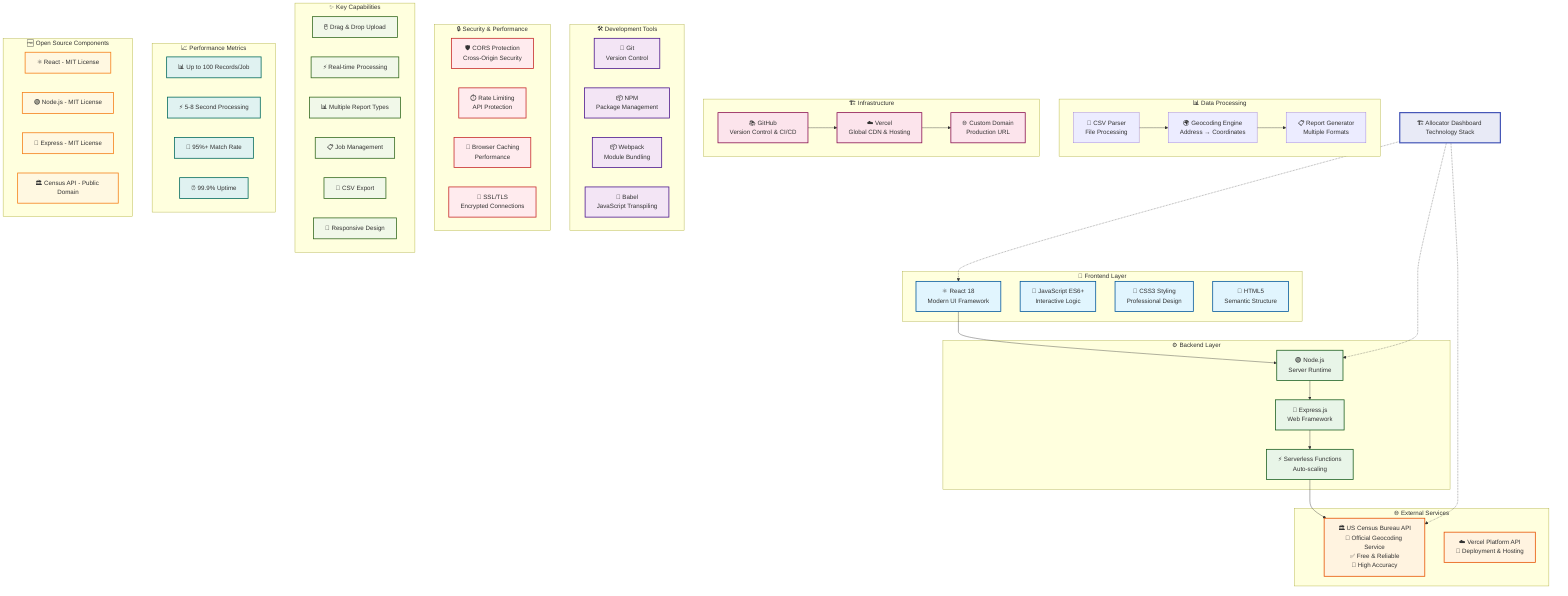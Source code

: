 graph TB
    %% Title
    TITLE[🏗️ Allocator Dashboard Technology Stack]
    
    %% Frontend Technologies
    subgraph "🎨 Frontend Layer"
        REACT[⚛️ React 18<br/>Modern UI Framework]
        JAVASCRIPT[📜 JavaScript ES6+<br/>Interactive Logic]
        CSS[🎨 CSS3 Styling<br/>Professional Design]
        HTML[📄 HTML5<br/>Semantic Structure]
    end
    
    %% Backend Technologies
    subgraph "⚙️ Backend Layer"
        NODEJS[🟢 Node.js<br/>Server Runtime]
        EXPRESS[🚀 Express.js<br/>Web Framework]
        SERVERLESS[⚡ Serverless Functions<br/>Auto-scaling]
    end
    
    %% External APIs
    subgraph "🌐 External Services"
        CENSUS_API[🏛️ US Census Bureau API<br/>📍 Official Geocoding Service<br/>✅ Free & Reliable<br/>🎯 High Accuracy]
        VERCEL_API[☁️ Vercel Platform API<br/>🚀 Deployment & Hosting]
    end
    
    %% Data Processing
    subgraph "📊 Data Processing"
        CSV_PARSER[📄 CSV Parser<br/>File Processing]
        GEOCODER[🌍 Geocoding Engine<br/>Address → Coordinates]
        REPORT_GEN[📋 Report Generator<br/>Multiple Formats]
    end
    
    %% Infrastructure
    subgraph "🏗️ Infrastructure"
        VERCEL[☁️ Vercel<br/>Global CDN & Hosting]
        GITHUB[📚 GitHub<br/>Version Control & CI/CD]
        DOMAIN[🌐 Custom Domain<br/>Production URL]
    end
    
    %% Development Tools
    subgraph "🛠️ Development Tools"
        GIT[📝 Git<br/>Version Control]
        NPM[📦 NPM<br/>Package Management]
        WEBPACK[📦 Webpack<br/>Module Bundling]
        BABEL[🔄 Babel<br/>JavaScript Transpiling]
    end
    
    %% Security & Performance
    subgraph "🔒 Security & Performance"
        CORS[🛡️ CORS Protection<br/>Cross-Origin Security]
        RATE_LIMIT[⏱️ Rate Limiting<br/>API Protection]
        CACHING[💾 Browser Caching<br/>Performance]
        SSL[🔐 SSL/TLS<br/>Encrypted Connections]
    end
    
    %% Data Flow
    REACT --> NODEJS
    NODEJS --> EXPRESS
    EXPRESS --> SERVERLESS
    SERVERLESS --> CENSUS_API
    
    CSV_PARSER --> GEOCODER
    GEOCODER --> REPORT_GEN
    
    GITHUB --> VERCEL
    VERCEL --> DOMAIN
    
    %% Key Features
    subgraph "✨ Key Capabilities"
        DRAG_DROP[🖱️ Drag & Drop Upload]
        REAL_TIME[⚡ Real-time Processing]
        MULTI_REPORT[📊 Multiple Report Types]
        JOB_MGMT[📋 Job Management]
        CSV_EXPORT[💾 CSV Export]
        RESPONSIVE[📱 Responsive Design]
    end
    
    %% Performance Metrics
    subgraph "📈 Performance Metrics"
        RECORDS[📊 Up to 100 Records/Job]
        SPEED[⚡ 5-8 Second Processing]
        ACCURACY[🎯 95%+ Match Rate]
        UPTIME[⏰ 99.9% Uptime]
    end
    
    %% Open Source Components
    subgraph "🆓 Open Source Components"
        REACT_OS[⚛️ React - MIT License]
        NODE_OS[🟢 Node.js - MIT License]
        EXPRESS_OS[🚀 Express - MIT License]
        CENSUS_OS[🏛️ Census API - Public Domain]
    end
    
    %% Connections
    TITLE -.-> REACT
    TITLE -.-> NODEJS
    TITLE -.-> CENSUS_API
    
    %% Styling
    classDef frontendClass fill:#e1f5fe,stroke:#01579b,stroke-width:2px
    classDef backendClass fill:#e8f5e8,stroke:#1b5e20,stroke-width:2px
    classDef externalClass fill:#fff3e0,stroke:#e65100,stroke-width:2px
    classDef infraClass fill:#fce4ec,stroke:#880e4f,stroke-width:2px
    classDef toolClass fill:#f3e5f5,stroke:#4a148c,stroke-width:2px
    classDef securityClass fill:#ffebee,stroke:#c62828,stroke-width:2px
    classDef featureClass fill:#f1f8e9,stroke:#33691e,stroke-width:2px
    classDef metricClass fill:#e0f2f1,stroke:#00695c,stroke-width:2px
    classDef osClass fill:#fff8e1,stroke:#f57f17,stroke-width:2px
    classDef titleClass fill:#e8eaf6,stroke:#3f51b5,stroke-width:3px
    
    class TITLE titleClass
    class REACT,JAVASCRIPT,CSS,HTML frontendClass
    class NODEJS,EXPRESS,SERVERLESS backendClass
    class CENSUS_API,VERCEL_API externalClass
    class VERCEL,GITHUB,DOMAIN infraClass
    class GIT,NPM,WEBPACK,BABEL toolClass
    class CORS,RATE_LIMIT,CACHING,SSL securityClass
    class DRAG_DROP,REAL_TIME,MULTI_REPORT,JOB_MGMT,CSV_EXPORT,RESPONSIVE featureClass
    class RECORDS,SPEED,ACCURACY,UPTIME metricClass
    class REACT_OS,NODE_OS,EXPRESS_OS,CENSUS_OS osClass